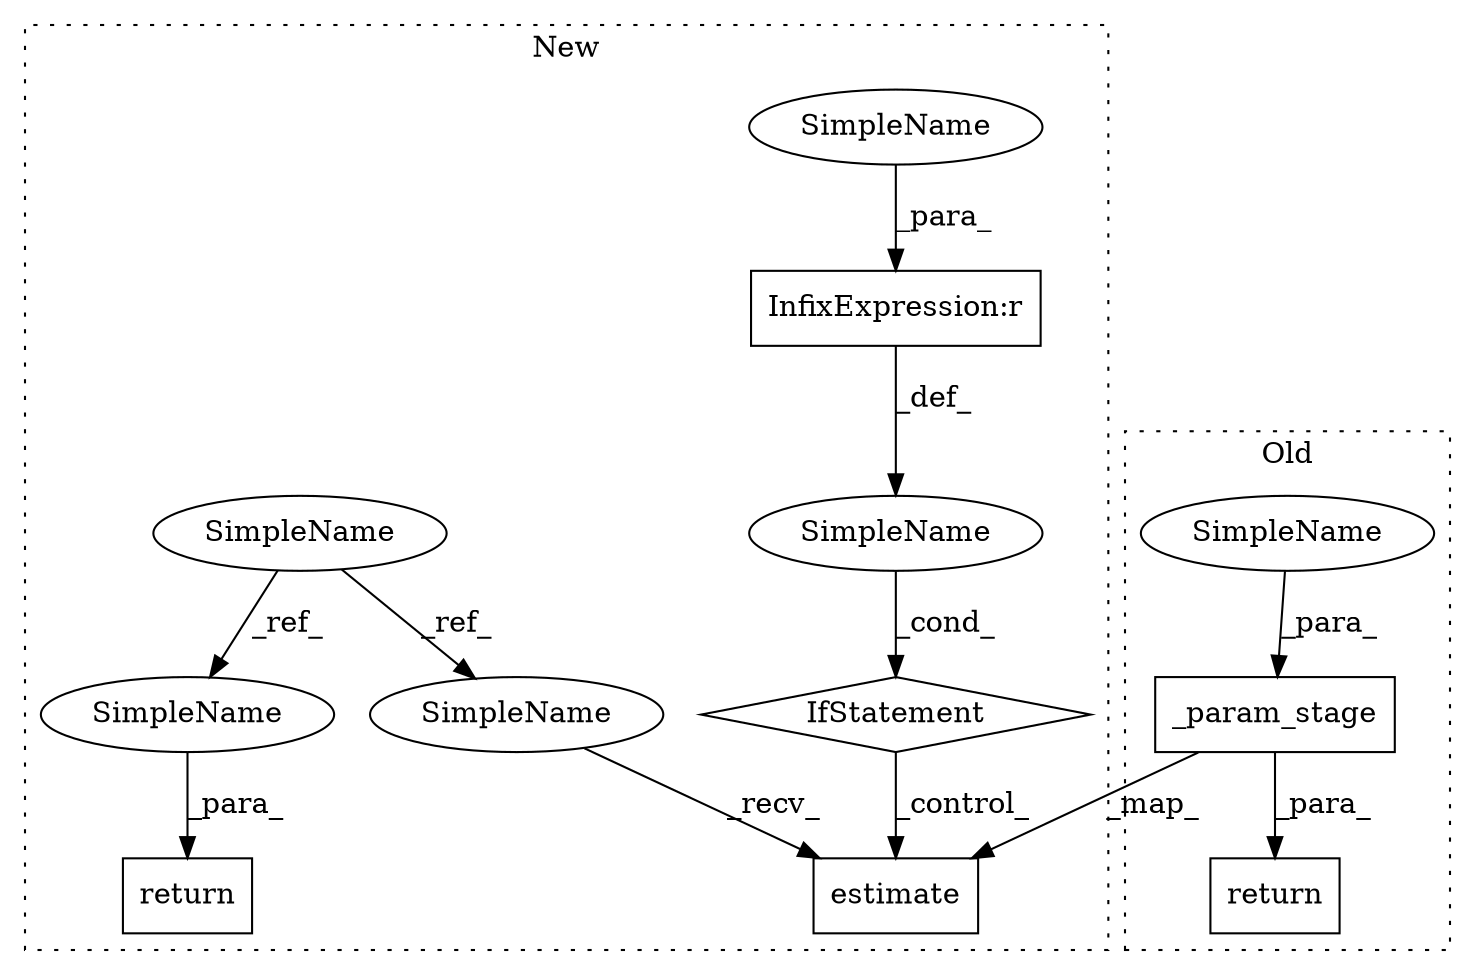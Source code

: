 digraph G {
subgraph cluster0 {
1 [label="_param_stage" a="32" s="15116,15148" l="13,1" shape="box"];
5 [label="return" a="41" s="15109" l="7" shape="box"];
11 [label="SimpleName" a="42" s="15134" l="3" shape="ellipse"];
label = "Old";
style="dotted";
}
subgraph cluster1 {
2 [label="estimate" a="32" s="14422,14446" l="9,1" shape="box"];
3 [label="SimpleName" a="42" s="14286" l="3" shape="ellipse"];
4 [label="return" a="41" s="14459" l="7" shape="box"];
6 [label="InfixExpression:r" a="27" s="14400" l="4" shape="box"];
7 [label="SimpleName" a="42" s="" l="" shape="ellipse"];
8 [label="IfStatement" a="25" s="14392,14408" l="4,2" shape="diamond"];
9 [label="SimpleName" a="42" s="14466" l="3" shape="ellipse"];
10 [label="SimpleName" a="42" s="14418" l="3" shape="ellipse"];
12 [label="SimpleName" a="42" s="14396" l="4" shape="ellipse"];
label = "New";
style="dotted";
}
1 -> 5 [label="_para_"];
1 -> 2 [label="_map_"];
3 -> 9 [label="_ref_"];
3 -> 10 [label="_ref_"];
6 -> 7 [label="_def_"];
7 -> 8 [label="_cond_"];
8 -> 2 [label="_control_"];
9 -> 4 [label="_para_"];
10 -> 2 [label="_recv_"];
11 -> 1 [label="_para_"];
12 -> 6 [label="_para_"];
}